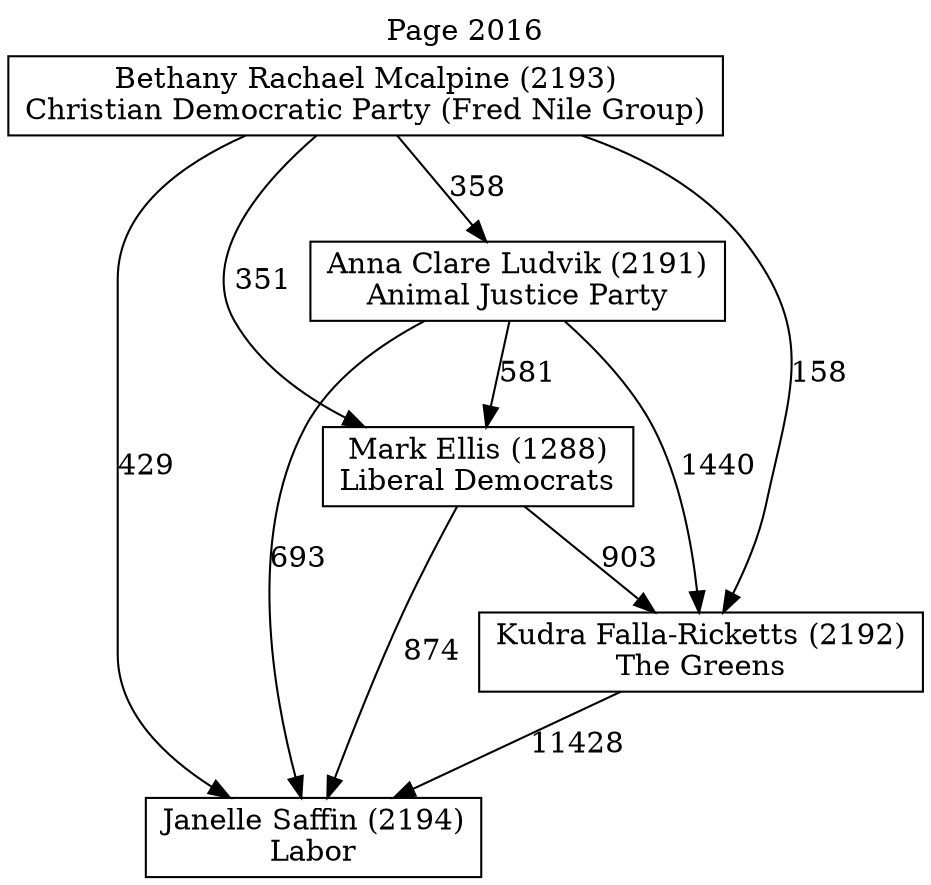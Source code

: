 // House preference flow
digraph "Janelle Saffin (2194)_Page_2016" {
	graph [label="Page 2016" labelloc=t mclimit=10]
	node [shape=box]
	"Anna Clare Ludvik (2191)" [label="Anna Clare Ludvik (2191)
Animal Justice Party"]
	"Bethany Rachael Mcalpine (2193)" [label="Bethany Rachael Mcalpine (2193)
Christian Democratic Party (Fred Nile Group)"]
	"Janelle Saffin (2194)" [label="Janelle Saffin (2194)
Labor"]
	"Kudra Falla-Ricketts (2192)" [label="Kudra Falla-Ricketts (2192)
The Greens"]
	"Mark Ellis (1288)" [label="Mark Ellis (1288)
Liberal Democrats"]
	"Anna Clare Ludvik (2191)" -> "Janelle Saffin (2194)" [label=693]
	"Anna Clare Ludvik (2191)" -> "Kudra Falla-Ricketts (2192)" [label=1440]
	"Anna Clare Ludvik (2191)" -> "Mark Ellis (1288)" [label=581]
	"Bethany Rachael Mcalpine (2193)" -> "Anna Clare Ludvik (2191)" [label=358]
	"Bethany Rachael Mcalpine (2193)" -> "Janelle Saffin (2194)" [label=429]
	"Bethany Rachael Mcalpine (2193)" -> "Kudra Falla-Ricketts (2192)" [label=158]
	"Bethany Rachael Mcalpine (2193)" -> "Mark Ellis (1288)" [label=351]
	"Kudra Falla-Ricketts (2192)" -> "Janelle Saffin (2194)" [label=11428]
	"Mark Ellis (1288)" -> "Janelle Saffin (2194)" [label=874]
	"Mark Ellis (1288)" -> "Kudra Falla-Ricketts (2192)" [label=903]
}
